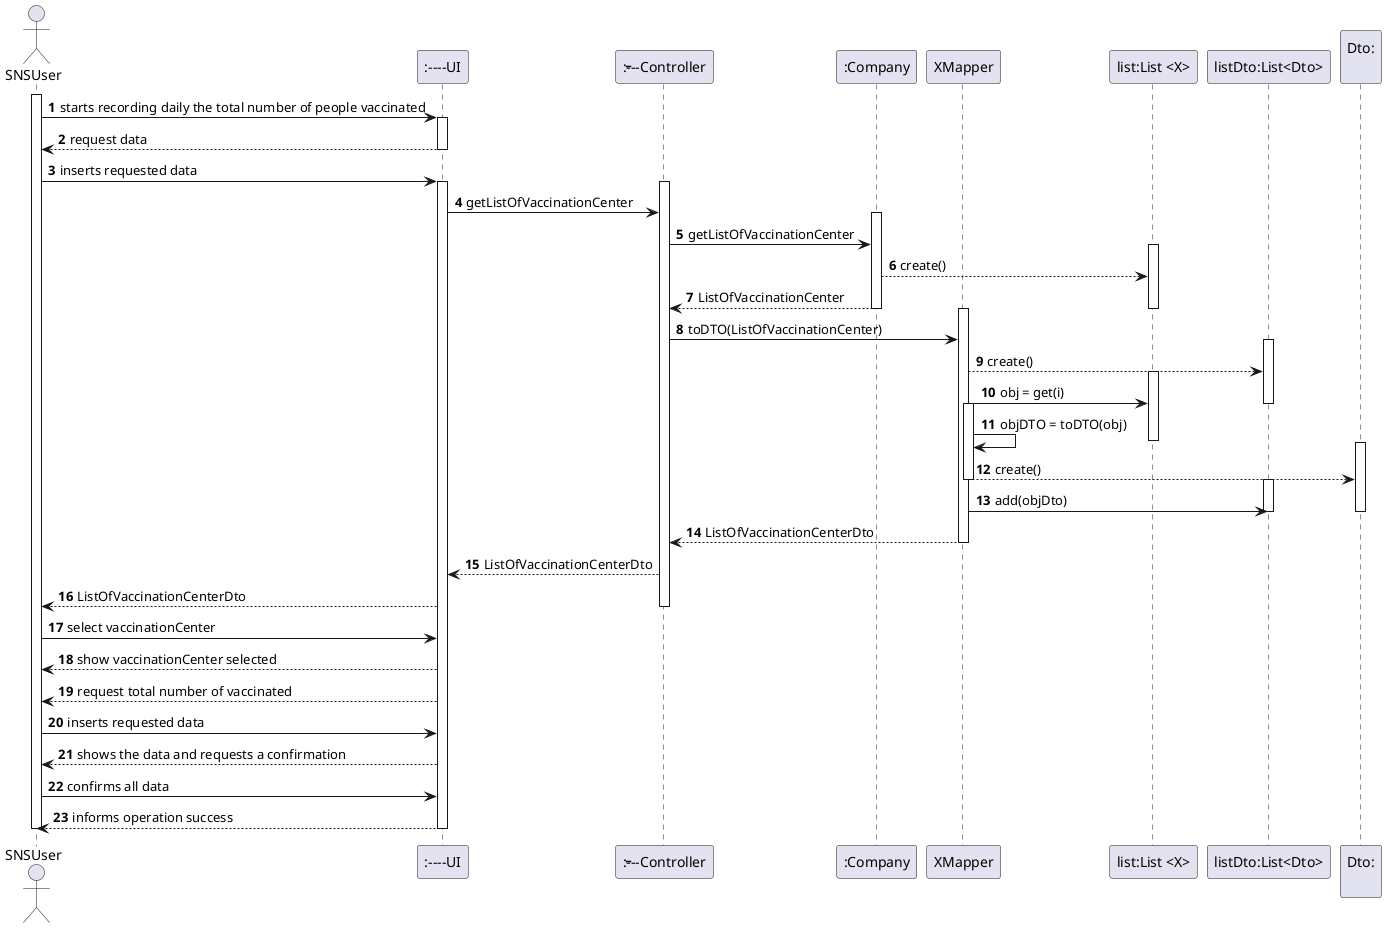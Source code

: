 @startuml
'https://plantuml.com/sequence-diagram

autonumber
'hide footbox
actor "SNSUser" as snsUser

participant ":----UI" as UI
participant ":-------Controller" as CTRL
participant ":Company" as COMP
participant "XMapper" as MAPPER
participant "list:List <X>" as LIST
participant "listDto:List<Dto>" as ListDto
participant "Dto:\n" as DTO

activate snsUser
snsUser -> UI : starts recording daily the total number of people vaccinated
activate UI
UI --> snsUser: request data
deactivate UI

snsUser -> UI: inserts requested data
activate UI

activate CTRL
UI -> CTRL:getListOfVaccinationCenter

activate COMP
CTRL -> COMP:getListOfVaccinationCenter

activate LIST
COMP --> LIST: create()

COMP --> CTRL:ListOfVaccinationCenter
deactivate COMP
deactivate LIST

activate MAPPER
CTRL -> MAPPER:toDTO(ListOfVaccinationCenter)

activate ListDto
MAPPER --> ListDto: create()

activate LIST
MAPPER -> LIST: obj = get(i)

deactivate ListDto

activate MAPPER
MAPPER -> MAPPER: objDTO = toDTO(obj)

deactivate LIST

activate DTO
MAPPER --> DTO: create()
deactivate MAPPER

activate ListDto
MAPPER -> ListDto: add(objDto)
deactivate DTO

deactivate ListDto

MAPPER --> CTRL: ListOfVaccinationCenterDto
deactivate MAPPER

CTRL --> UI: ListOfVaccinationCenterDto

UI --> snsUser: ListOfVaccinationCenterDto
deactivate CTRL

snsUser -> UI: select vaccinationCenter

UI --> snsUser: show vaccinationCenter selected

UI --> snsUser: request total number of vaccinated

snsUser -> UI: inserts requested data


UI -->  snsUser : shows the data and requests a confirmation


snsUser -> UI : confirms all data


deactivate CTRL
UI --> snsUser : informs operation success
deactivate UI

deactivate "snsUser"
@enduml
